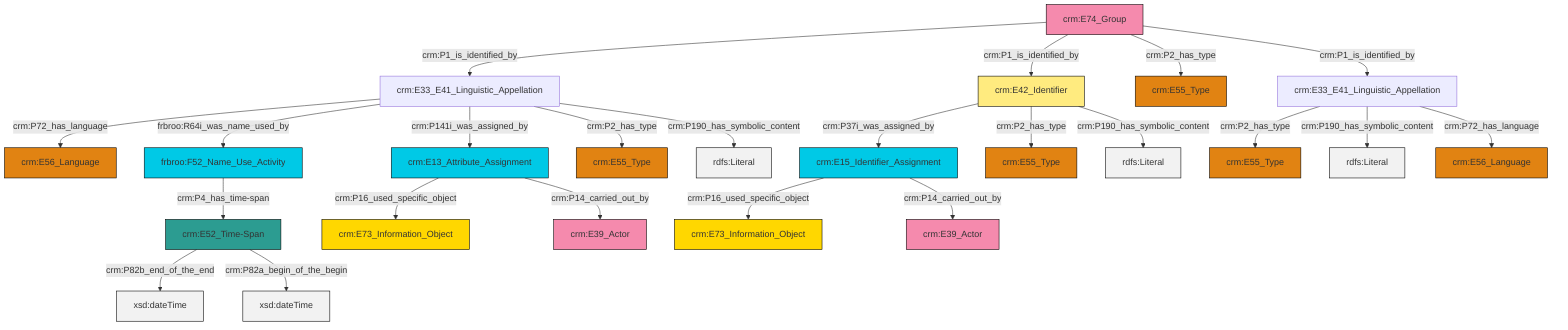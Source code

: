 graph TD
classDef Literal fill:#f2f2f2,stroke:#000000;
classDef CRM_Entity fill:#FFFFFF,stroke:#000000;
classDef Temporal_Entity fill:#00C9E6, stroke:#000000;
classDef Type fill:#E18312, stroke:#000000;
classDef Time-Span fill:#2C9C91, stroke:#000000;
classDef Appellation fill:#FFEB7F, stroke:#000000;
classDef Place fill:#008836, stroke:#000000;
classDef Persistent_Item fill:#B266B2, stroke:#000000;
classDef Conceptual_Object fill:#FFD700, stroke:#000000;
classDef Physical_Thing fill:#D2B48C, stroke:#000000;
classDef Actor fill:#f58aad, stroke:#000000;
classDef PC_Classes fill:#4ce600, stroke:#000000;
classDef Multi fill:#cccccc,stroke:#000000;

4["crm:E52_Time-Span"]:::Time-Span -->|crm:P82b_end_of_the_end| 5[xsd:dateTime]:::Literal
10["crm:E42_Identifier"]:::Appellation -->|crm:P37i_was_assigned_by| 0["crm:E15_Identifier_Assignment"]:::Temporal_Entity
8["crm:E33_E41_Linguistic_Appellation"]:::Default -->|crm:P72_has_language| 11["crm:E56_Language"]:::Type
12["crm:E13_Attribute_Assignment"]:::Temporal_Entity -->|crm:P16_used_specific_object| 13["crm:E73_Information_Object"]:::Conceptual_Object
14["crm:E74_Group"]:::Actor -->|crm:P1_is_identified_by| 8["crm:E33_E41_Linguistic_Appellation"]:::Default
0["crm:E15_Identifier_Assignment"]:::Temporal_Entity -->|crm:P16_used_specific_object| 15["crm:E73_Information_Object"]:::Conceptual_Object
8["crm:E33_E41_Linguistic_Appellation"]:::Default -->|frbroo:R64i_was_name_used_by| 16["frbroo:F52_Name_Use_Activity"]:::Temporal_Entity
14["crm:E74_Group"]:::Actor -->|crm:P1_is_identified_by| 10["crm:E42_Identifier"]:::Appellation
8["crm:E33_E41_Linguistic_Appellation"]:::Default -->|crm:P141i_was_assigned_by| 12["crm:E13_Attribute_Assignment"]:::Temporal_Entity
12["crm:E13_Attribute_Assignment"]:::Temporal_Entity -->|crm:P14_carried_out_by| 25["crm:E39_Actor"]:::Actor
14["crm:E74_Group"]:::Actor -->|crm:P2_has_type| 2["crm:E55_Type"]:::Type
8["crm:E33_E41_Linguistic_Appellation"]:::Default -->|crm:P2_has_type| 28["crm:E55_Type"]:::Type
0["crm:E15_Identifier_Assignment"]:::Temporal_Entity -->|crm:P14_carried_out_by| 18["crm:E39_Actor"]:::Actor
4["crm:E52_Time-Span"]:::Time-Span -->|crm:P82a_begin_of_the_begin| 31[xsd:dateTime]:::Literal
8["crm:E33_E41_Linguistic_Appellation"]:::Default -->|crm:P190_has_symbolic_content| 33[rdfs:Literal]:::Literal
22["crm:E33_E41_Linguistic_Appellation"]:::Default -->|crm:P2_has_type| 26["crm:E55_Type"]:::Type
22["crm:E33_E41_Linguistic_Appellation"]:::Default -->|crm:P190_has_symbolic_content| 34[rdfs:Literal]:::Literal
10["crm:E42_Identifier"]:::Appellation -->|crm:P2_has_type| 35["crm:E55_Type"]:::Type
16["frbroo:F52_Name_Use_Activity"]:::Temporal_Entity -->|crm:P4_has_time-span| 4["crm:E52_Time-Span"]:::Time-Span
22["crm:E33_E41_Linguistic_Appellation"]:::Default -->|crm:P72_has_language| 6["crm:E56_Language"]:::Type
14["crm:E74_Group"]:::Actor -->|crm:P1_is_identified_by| 22["crm:E33_E41_Linguistic_Appellation"]:::Default
10["crm:E42_Identifier"]:::Appellation -->|crm:P190_has_symbolic_content| 41[rdfs:Literal]:::Literal